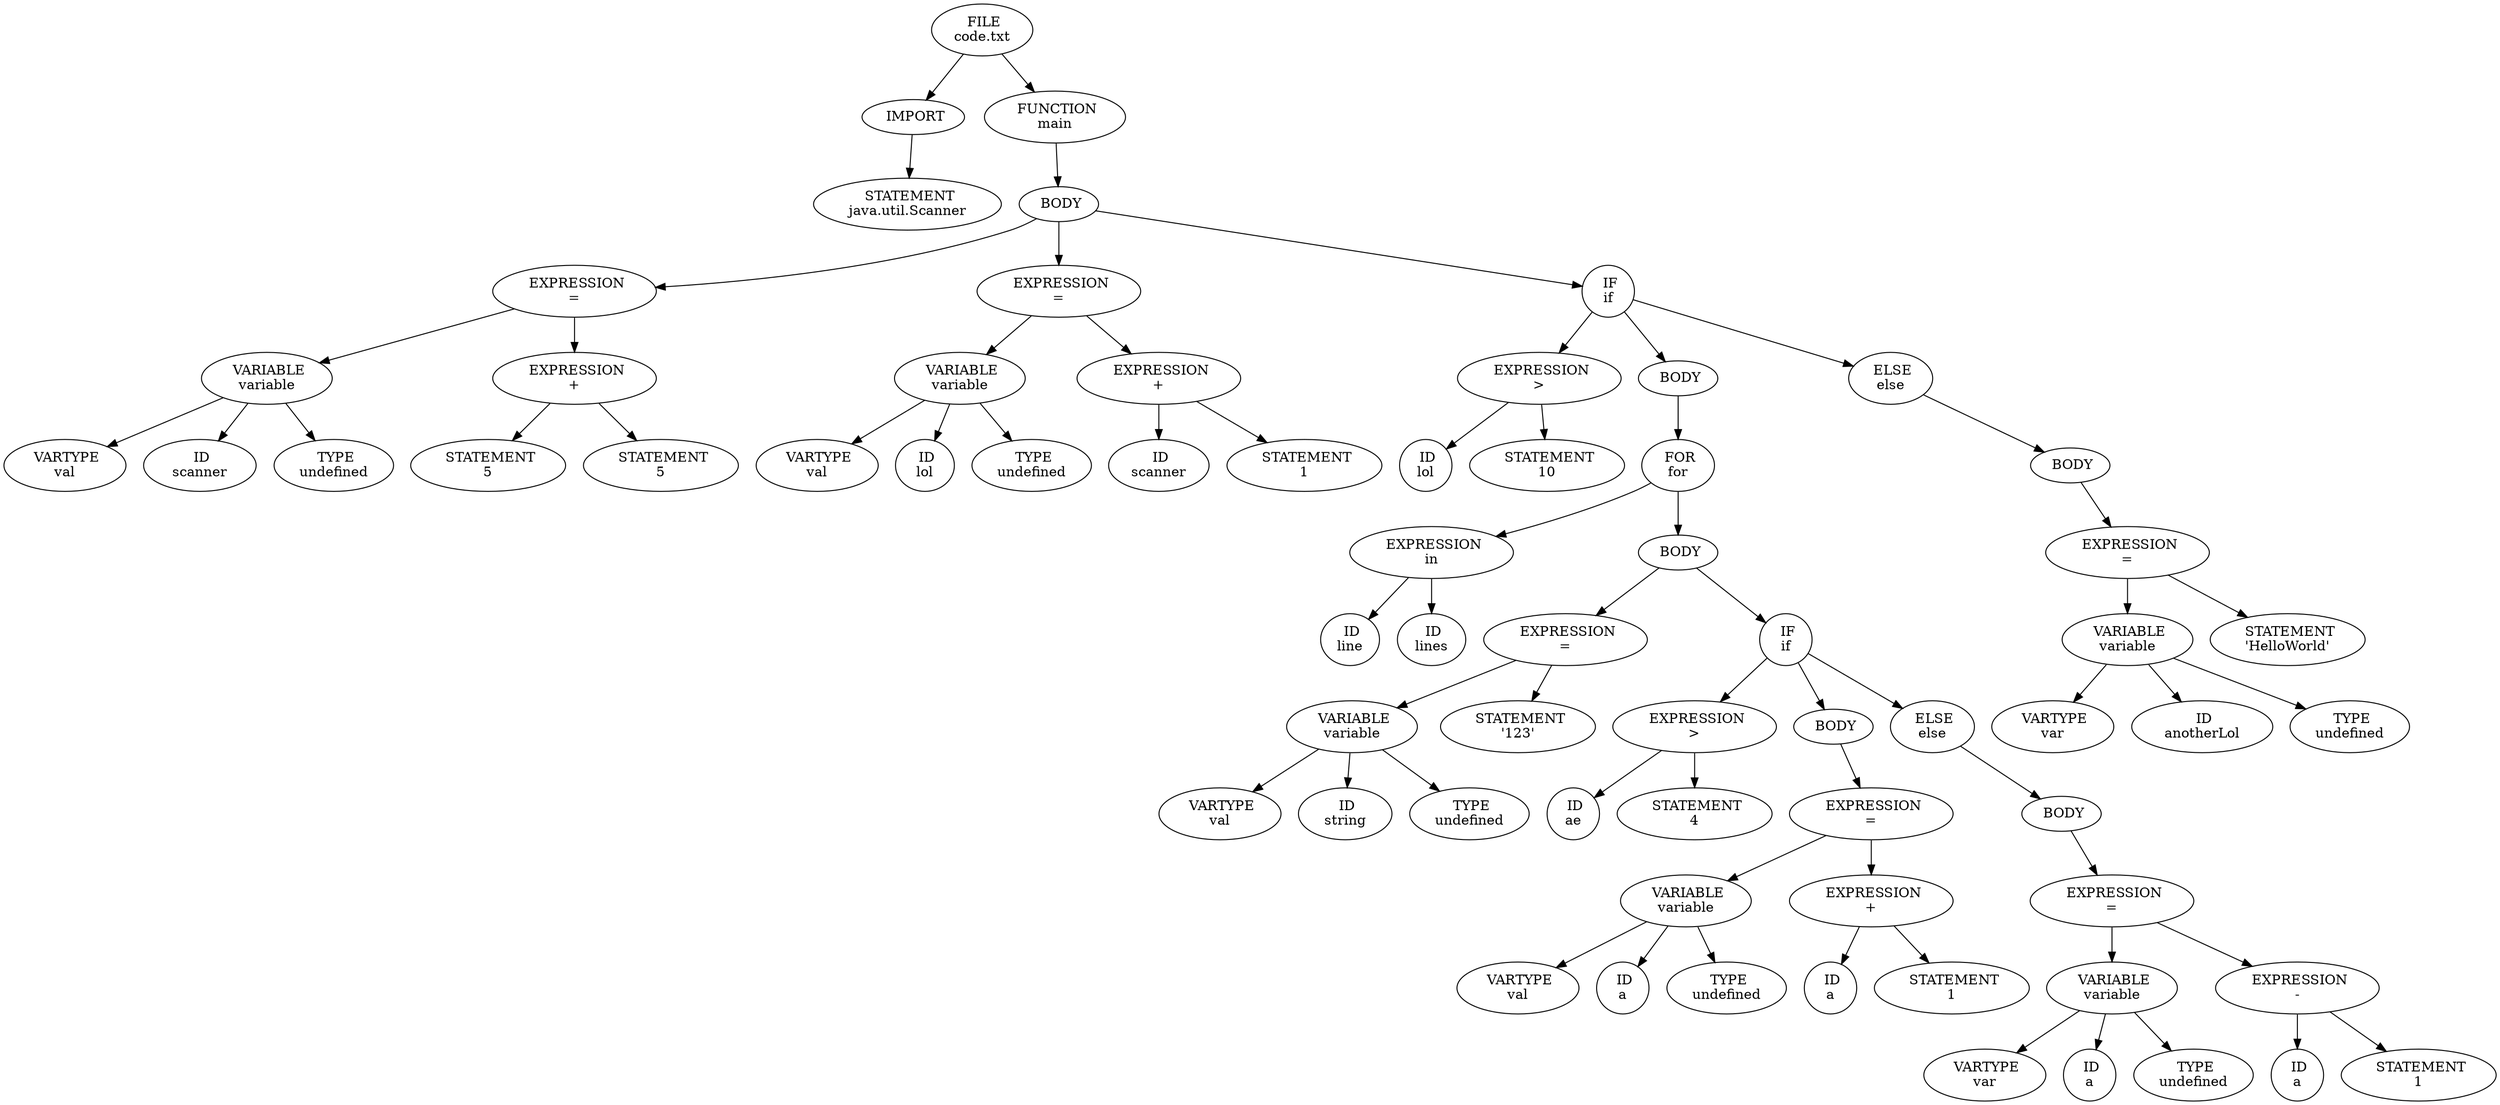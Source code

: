 digraph{
3[label=" STATEMENT
java.util.Scanner"];
2[label=" IMPORT
"];
8[label=" VARTYPE
val"];
9[label=" ID
 scanner "];
10[label=" TYPE
undefined"];
7[label=" VARIABLE
variable"];
12[label=" STATEMENT
5"];
13[label=" STATEMENT
5"];
11[label=" EXPRESSION
+"];
6[label=" EXPRESSION
="];
16[label=" VARTYPE
val"];
17[label=" ID
 lol "];
18[label=" TYPE
undefined"];
15[label=" VARIABLE
variable"];
20[label=" ID
scanner"];
21[label=" STATEMENT
1"];
19[label=" EXPRESSION
+"];
14[label=" EXPRESSION
="];
24[label=" ID
lol"];
25[label=" STATEMENT
10"];
23[label=" EXPRESSION
>"];
29[label=" ID
line"];
30[label=" ID
lines"];
28[label=" EXPRESSION
in"];
34[label=" VARTYPE
val"];
35[label=" ID
 string "];
36[label=" TYPE
undefined"];
33[label=" VARIABLE
variable"];
37[label=" STATEMENT
'123'"];
32[label=" EXPRESSION
="];
40[label=" ID
ae"];
41[label=" STATEMENT
4"];
39[label=" EXPRESSION
>"];
45[label=" VARTYPE
val"];
46[label=" ID
 a "];
47[label=" TYPE
undefined"];
44[label=" VARIABLE
variable"];
49[label=" ID
a"];
50[label=" STATEMENT
1"];
48[label=" EXPRESSION
+"];
43[label=" EXPRESSION
="];
42[label=" BODY
"];
55[label=" VARTYPE
var"];
56[label=" ID
 a "];
57[label=" TYPE
undefined"];
54[label=" VARIABLE
variable"];
59[label=" ID
a"];
60[label=" STATEMENT
1"];
58[label=" EXPRESSION
-"];
53[label=" EXPRESSION
="];
52[label=" BODY
"];
51[label=" ELSE
else"];
38[label=" IF
if"];
31[label=" BODY
"];
27[label=" FOR
for"];
26[label=" BODY
"];
65[label=" VARTYPE
var"];
66[label=" ID
 anotherLol "];
67[label=" TYPE
undefined"];
64[label=" VARIABLE
variable"];
68[label=" STATEMENT
'HelloWorld'"];
63[label=" EXPRESSION
="];
62[label=" BODY
"];
61[label=" ELSE
else"];
22[label=" IF
if"];
5[label=" BODY
"];
4[label=" FUNCTION
main"];
1[label=" FILE
code.txt"];
1 -> 2
2 -> 3
1 -> 4
4 -> 5
5 -> 6
6 -> 7
7 -> 8
7 -> 9
7 -> 10
6 -> 11
11 -> 12
11 -> 13
5 -> 14
14 -> 15
15 -> 16
15 -> 17
15 -> 18
14 -> 19
19 -> 20
19 -> 21
5 -> 22
22 -> 23
23 -> 24
23 -> 25
22 -> 26
26 -> 27
27 -> 28
28 -> 29
28 -> 30
27 -> 31
31 -> 32
32 -> 33
33 -> 34
33 -> 35
33 -> 36
32 -> 37
31 -> 38
38 -> 39
39 -> 40
39 -> 41
38 -> 42
42 -> 43
43 -> 44
44 -> 45
44 -> 46
44 -> 47
43 -> 48
48 -> 49
48 -> 50
38 -> 51
51 -> 52
52 -> 53
53 -> 54
54 -> 55
54 -> 56
54 -> 57
53 -> 58
58 -> 59
58 -> 60
22 -> 61
61 -> 62
62 -> 63
63 -> 64
64 -> 65
64 -> 66
64 -> 67
63 -> 68

}